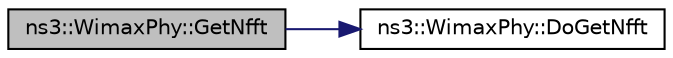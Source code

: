 digraph "ns3::WimaxPhy::GetNfft"
{
 // LATEX_PDF_SIZE
  edge [fontname="Helvetica",fontsize="10",labelfontname="Helvetica",labelfontsize="10"];
  node [fontname="Helvetica",fontsize="10",shape=record];
  rankdir="LR";
  Node1 [label="ns3::WimaxPhy::GetNfft",height=0.2,width=0.4,color="black", fillcolor="grey75", style="filled", fontcolor="black",tooltip="Get the size of the FFT."];
  Node1 -> Node2 [color="midnightblue",fontsize="10",style="solid",fontname="Helvetica"];
  Node2 [label="ns3::WimaxPhy::DoGetNfft",height=0.2,width=0.4,color="black", fillcolor="white", style="filled",URL="$classns3_1_1_wimax_phy.html#aca4ffc548b60bd0561aef6b0c808e61c",tooltip="Get NFFT."];
}
